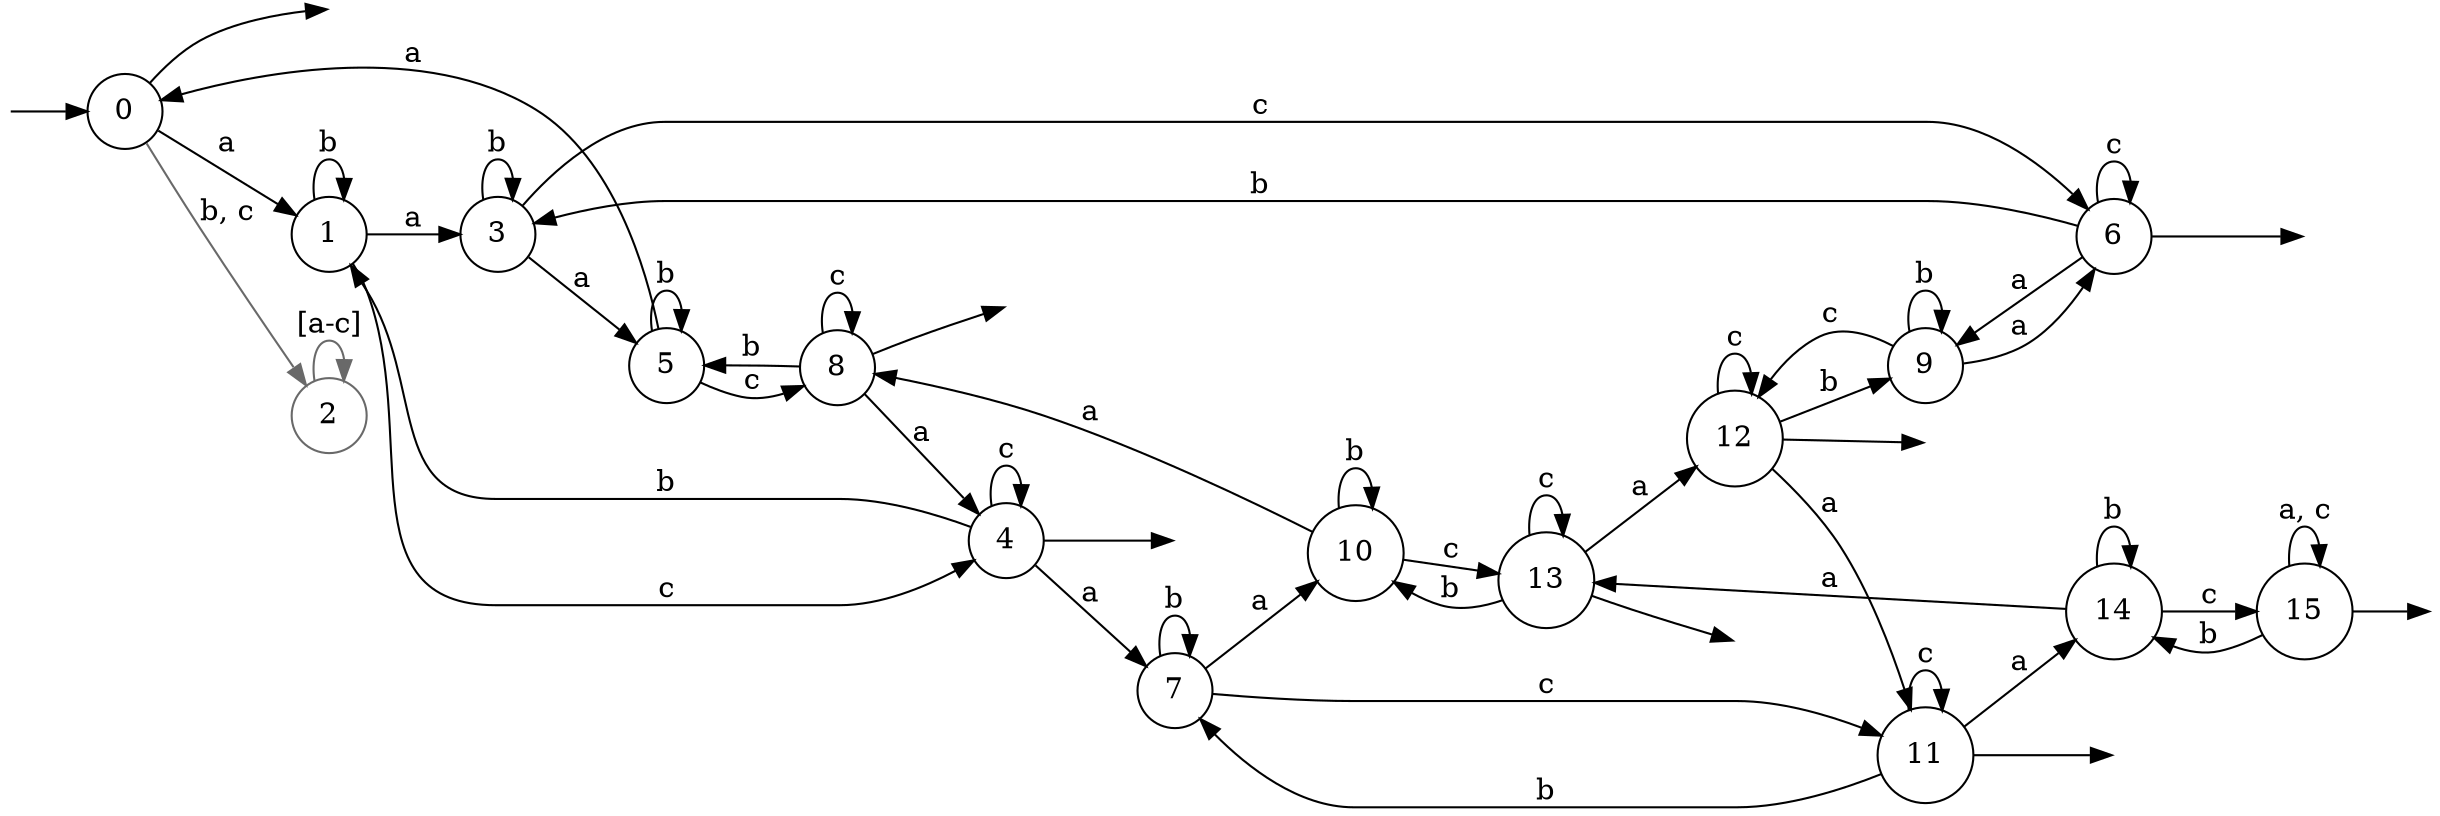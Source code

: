 digraph
{
  vcsn_context = "lal_char(abc)_b"
  rankdir = LR
  {
    node [style = invis, shape = none, label = "", width = 0, height = 0]
    I0
    F0
    F4
    F6
    F8
    F11
    F12
    F13
    F15
  }
  {
    node [shape = circle]
    0
    1
    2 [color = DimGray]
    3
    4
    5
    6
    7
    8
    9
    10
    11
    12
    13
    14
    15
  }
  I0 -> 0
  0 -> F0
  0 -> 1 [label = "a"]
  0 -> 2 [label = "b, c", color = DimGray]
  1 -> 1 [label = "b"]
  1 -> 3 [label = "a"]
  1 -> 4 [label = "c"]
  2 -> 2 [label = "[a-c]", color = DimGray]
  3 -> 3 [label = "b"]
  3 -> 5 [label = "a"]
  3 -> 6 [label = "c"]
  4 -> F4
  4 -> 1 [label = "b"]
  4 -> 4 [label = "c"]
  4 -> 7 [label = "a"]
  5 -> 0 [label = "a"]
  5 -> 5 [label = "b"]
  5 -> 8 [label = "c"]
  6 -> F6
  6 -> 3 [label = "b"]
  6 -> 6 [label = "c"]
  6 -> 9 [label = "a"]
  7 -> 7 [label = "b"]
  7 -> 10 [label = "a"]
  7 -> 11 [label = "c"]
  8 -> F8
  8 -> 4 [label = "a"]
  8 -> 5 [label = "b"]
  8 -> 8 [label = "c"]
  9 -> 6 [label = "a"]
  9 -> 9 [label = "b"]
  9 -> 12 [label = "c"]
  10 -> 8 [label = "a"]
  10 -> 10 [label = "b"]
  10 -> 13 [label = "c"]
  11 -> F11
  11 -> 7 [label = "b"]
  11 -> 11 [label = "c"]
  11 -> 14 [label = "a"]
  12 -> F12
  12 -> 9 [label = "b"]
  12 -> 11 [label = "a"]
  12 -> 12 [label = "c"]
  13 -> F13
  13 -> 10 [label = "b"]
  13 -> 12 [label = "a"]
  13 -> 13 [label = "c"]
  14 -> 13 [label = "a"]
  14 -> 14 [label = "b"]
  14 -> 15 [label = "c"]
  15 -> F15
  15 -> 14 [label = "b"]
  15 -> 15 [label = "a, c"]
}
